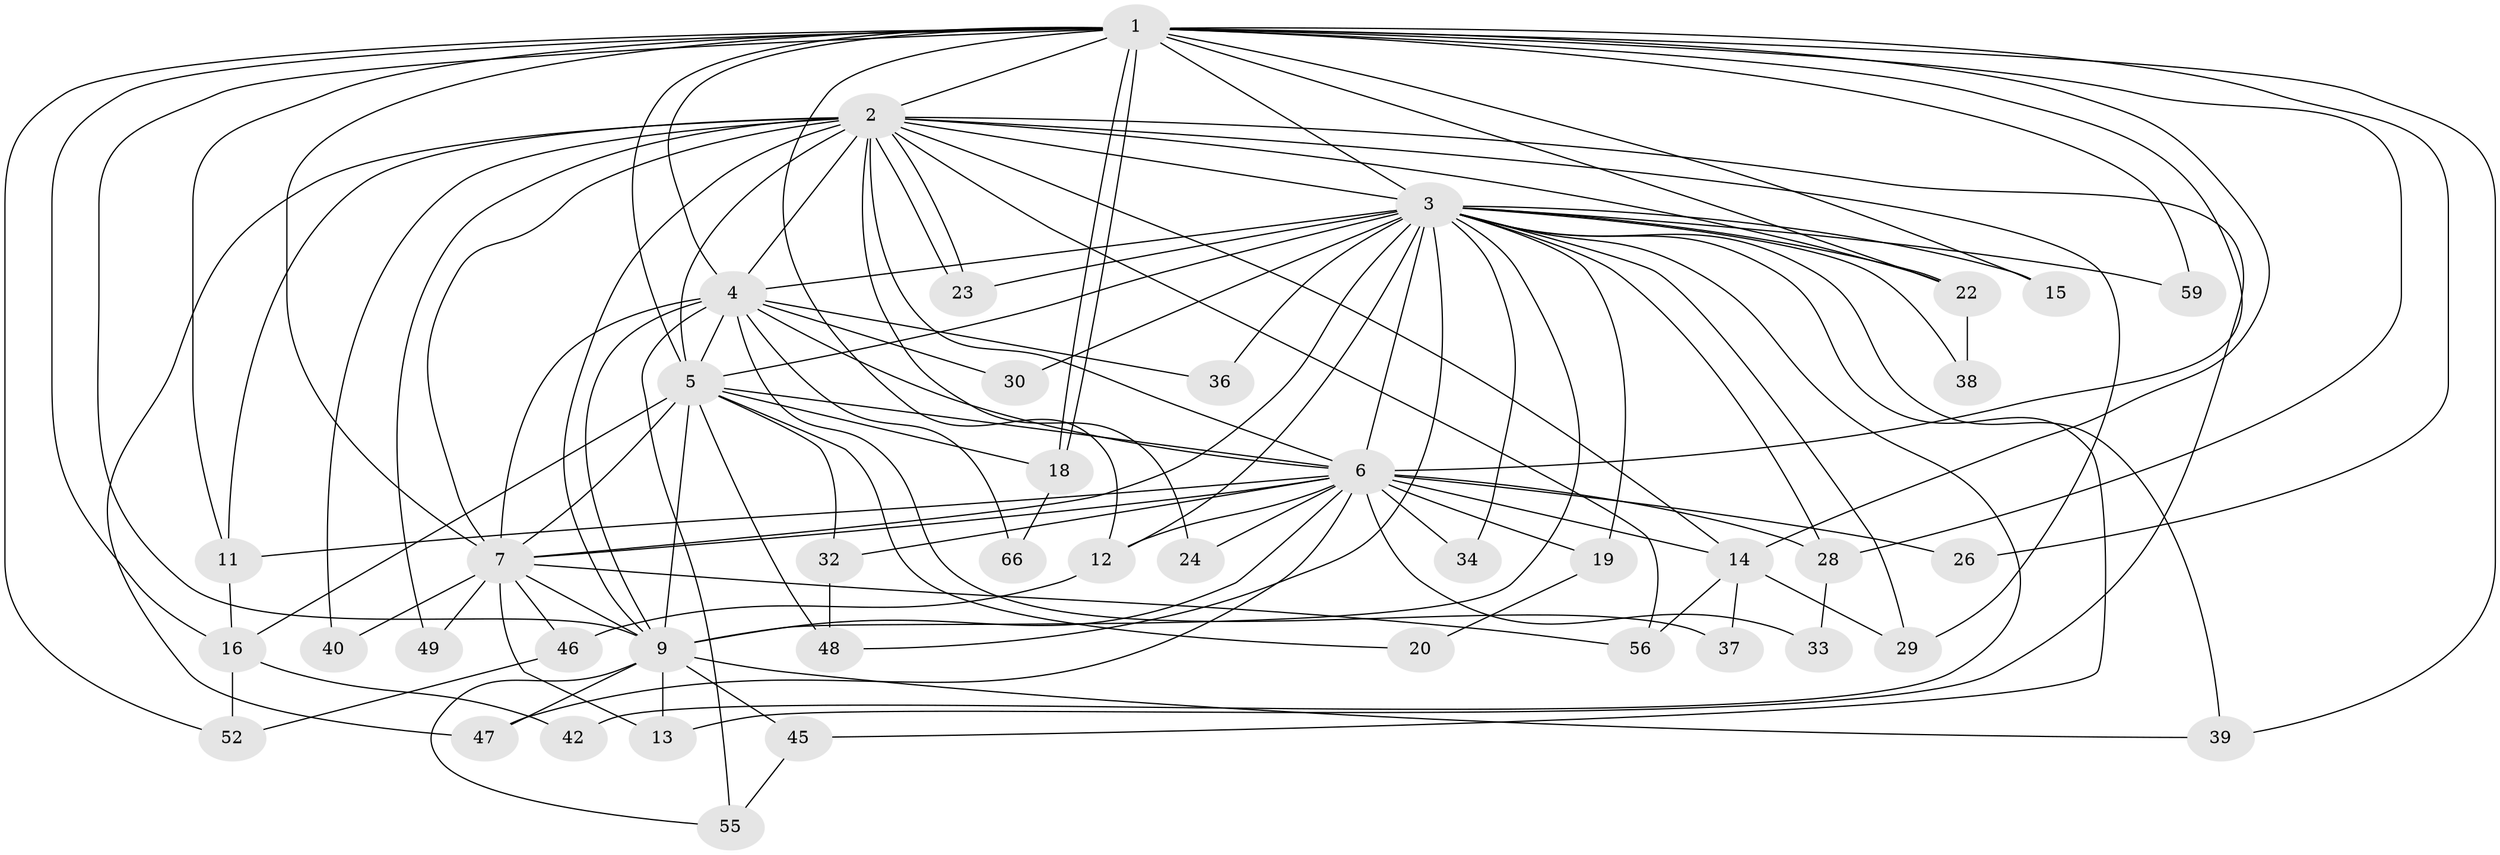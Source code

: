 // Generated by graph-tools (version 1.1) at 2025/51/02/27/25 19:51:50]
// undirected, 43 vertices, 114 edges
graph export_dot {
graph [start="1"]
  node [color=gray90,style=filled];
  1 [super="+53"];
  2 [super="+44"];
  3 [super="+10"];
  4 [super="+58"];
  5 [super="+8"];
  6 [super="+17"];
  7 [super="+27"];
  9 [super="+62"];
  11 [super="+25"];
  12 [super="+65"];
  13 [super="+57"];
  14 [super="+35"];
  15;
  16 [super="+41"];
  18 [super="+61"];
  19 [super="+21"];
  20 [super="+43"];
  22 [super="+51"];
  23 [super="+63"];
  24;
  26;
  28 [super="+50"];
  29 [super="+31"];
  30;
  32 [super="+54"];
  33;
  34;
  36;
  37;
  38;
  39 [super="+69"];
  40;
  42;
  45 [super="+67"];
  46;
  47 [super="+60"];
  48;
  49;
  52 [super="+64"];
  55;
  56 [super="+68"];
  59;
  66;
  1 -- 2;
  1 -- 3 [weight=2];
  1 -- 4;
  1 -- 5 [weight=2];
  1 -- 6;
  1 -- 7 [weight=2];
  1 -- 9;
  1 -- 11;
  1 -- 12;
  1 -- 15;
  1 -- 18;
  1 -- 18;
  1 -- 22 [weight=2];
  1 -- 26;
  1 -- 28;
  1 -- 39;
  1 -- 14;
  1 -- 52;
  1 -- 59;
  1 -- 16;
  2 -- 3 [weight=2];
  2 -- 4;
  2 -- 5 [weight=2];
  2 -- 6;
  2 -- 7;
  2 -- 9;
  2 -- 11 [weight=2];
  2 -- 13;
  2 -- 14;
  2 -- 23;
  2 -- 23;
  2 -- 24;
  2 -- 29;
  2 -- 40;
  2 -- 49;
  2 -- 56;
  2 -- 22;
  2 -- 47;
  3 -- 4 [weight=2];
  3 -- 5 [weight=4];
  3 -- 6 [weight=2];
  3 -- 7 [weight=2];
  3 -- 9 [weight=2];
  3 -- 12;
  3 -- 15;
  3 -- 22;
  3 -- 28;
  3 -- 30;
  3 -- 34;
  3 -- 36;
  3 -- 59;
  3 -- 38;
  3 -- 42;
  3 -- 45;
  3 -- 48;
  3 -- 19 [weight=2];
  3 -- 23;
  3 -- 29;
  3 -- 39;
  4 -- 5 [weight=2];
  4 -- 6 [weight=2];
  4 -- 7;
  4 -- 9;
  4 -- 30;
  4 -- 36;
  4 -- 37;
  4 -- 55;
  4 -- 66;
  5 -- 6 [weight=2];
  5 -- 7 [weight=2];
  5 -- 9 [weight=3];
  5 -- 32;
  5 -- 16;
  5 -- 48;
  5 -- 20 [weight=2];
  5 -- 18;
  6 -- 7 [weight=2];
  6 -- 9;
  6 -- 14;
  6 -- 19;
  6 -- 24;
  6 -- 26;
  6 -- 32;
  6 -- 33;
  6 -- 34;
  6 -- 11;
  6 -- 47;
  6 -- 12;
  6 -- 28;
  7 -- 9;
  7 -- 40;
  7 -- 46;
  7 -- 49;
  7 -- 56;
  7 -- 13;
  9 -- 13;
  9 -- 39;
  9 -- 45;
  9 -- 47;
  9 -- 55;
  11 -- 16;
  12 -- 46;
  14 -- 29;
  14 -- 37;
  14 -- 56;
  16 -- 52;
  16 -- 42;
  18 -- 66;
  19 -- 20;
  22 -- 38;
  28 -- 33;
  32 -- 48;
  45 -- 55;
  46 -- 52;
}
